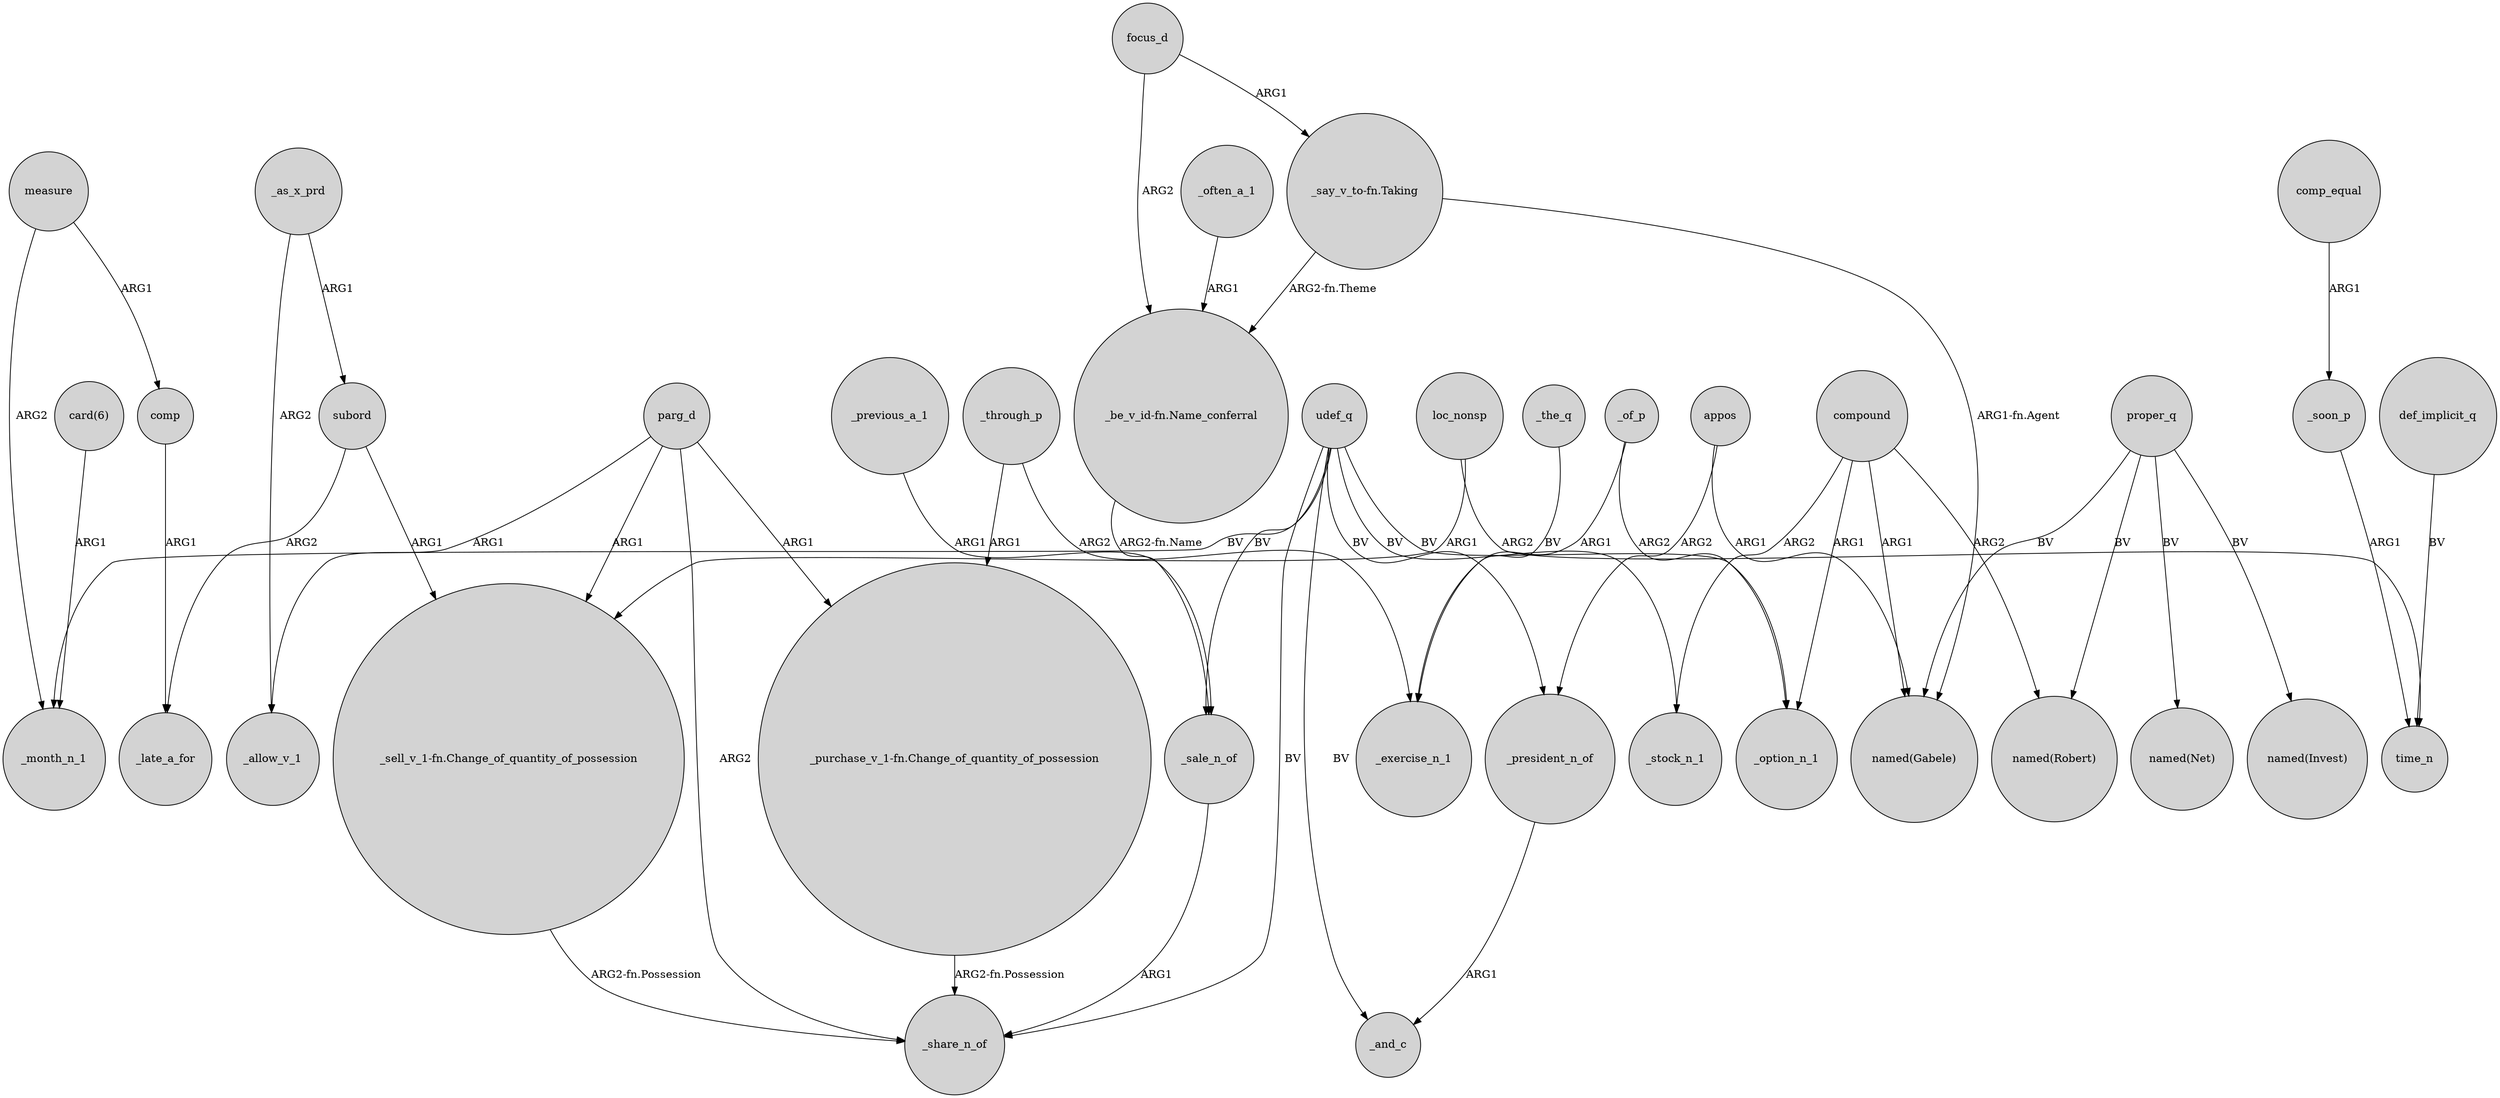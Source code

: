 digraph {
	node [shape=circle style=filled]
	udef_q -> _month_n_1 [label=BV]
	appos -> _president_n_of [label=ARG2]
	_of_p -> _option_n_1 [label=ARG2]
	"_say_v_to-fn.Taking" -> "_be_v_id-fn.Name_conferral" [label="ARG2-fn.Theme"]
	_previous_a_1 -> _sale_n_of [label=ARG1]
	focus_d -> "_say_v_to-fn.Taking" [label=ARG1]
	subord -> _late_a_for [label=ARG2]
	compound -> "named(Gabele)" [label=ARG1]
	"_sell_v_1-fn.Change_of_quantity_of_possession" -> _share_n_of [label="ARG2-fn.Possession"]
	udef_q -> _option_n_1 [label=BV]
	_of_p -> _exercise_n_1 [label=ARG1]
	comp_equal -> _soon_p [label=ARG1]
	_the_q -> _exercise_n_1 [label=BV]
	udef_q -> _sale_n_of [label=BV]
	parg_d -> _allow_v_1 [label=ARG1]
	udef_q -> _and_c [label=BV]
	subord -> "_sell_v_1-fn.Change_of_quantity_of_possession" [label=ARG1]
	compound -> _option_n_1 [label=ARG1]
	parg_d -> "_sell_v_1-fn.Change_of_quantity_of_possession" [label=ARG1]
	_often_a_1 -> "_be_v_id-fn.Name_conferral" [label=ARG1]
	_president_n_of -> _and_c [label=ARG1]
	udef_q -> _stock_n_1 [label=BV]
	_soon_p -> time_n [label=ARG1]
	compound -> "named(Robert)" [label=ARG2]
	comp -> _late_a_for [label=ARG1]
	udef_q -> _share_n_of [label=BV]
	compound -> _stock_n_1 [label=ARG2]
	"_say_v_to-fn.Taking" -> "named(Gabele)" [label="ARG1-fn.Agent"]
	_through_p -> _exercise_n_1 [label=ARG2]
	_through_p -> "_purchase_v_1-fn.Change_of_quantity_of_possession" [label=ARG1]
	"_be_v_id-fn.Name_conferral" -> _sale_n_of [label="ARG2-fn.Name"]
	measure -> _month_n_1 [label=ARG2]
	measure -> comp [label=ARG1]
	proper_q -> "named(Robert)" [label=BV]
	proper_q -> "named(Net)" [label=BV]
	parg_d -> _share_n_of [label=ARG2]
	_sale_n_of -> _share_n_of [label=ARG1]
	appos -> "named(Gabele)" [label=ARG1]
	loc_nonsp -> time_n [label=ARG2]
	"card(6)" -> _month_n_1 [label=ARG1]
	proper_q -> "named(Gabele)" [label=BV]
	udef_q -> _president_n_of [label=BV]
	_as_x_prd -> subord [label=ARG1]
	_as_x_prd -> _allow_v_1 [label=ARG2]
	focus_d -> "_be_v_id-fn.Name_conferral" [label=ARG2]
	loc_nonsp -> "_sell_v_1-fn.Change_of_quantity_of_possession" [label=ARG1]
	parg_d -> "_purchase_v_1-fn.Change_of_quantity_of_possession" [label=ARG1]
	def_implicit_q -> time_n [label=BV]
	proper_q -> "named(Invest)" [label=BV]
	"_purchase_v_1-fn.Change_of_quantity_of_possession" -> _share_n_of [label="ARG2-fn.Possession"]
}
